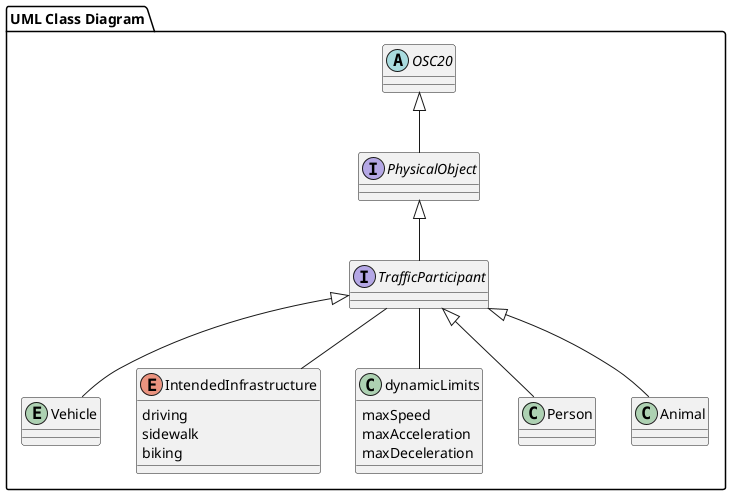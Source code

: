 @startuml Models
package "UML Class Diagram"
{
    abstract OSC20
    interface PhysicalObject

    interface TrafficParticipant   
    entity Vehicle{}

	enum IntendedInfrastructure {
	driving
	sidewalk
	biking
    }

    class dynamicLimits{
        maxSpeed
        maxAcceleration
        maxDeceleration
}

OSC20 <|-- PhysicalObject
PhysicalObject <|-- TrafficParticipant
TrafficParticipant <|-- Vehicle
TrafficParticipant <|-- Person
TrafficParticipant <|-- Animal

'TrafficParticipant
TrafficParticipant -- IntendedInfrastructure
TrafficParticipant -- dynamicLimits

@enduml